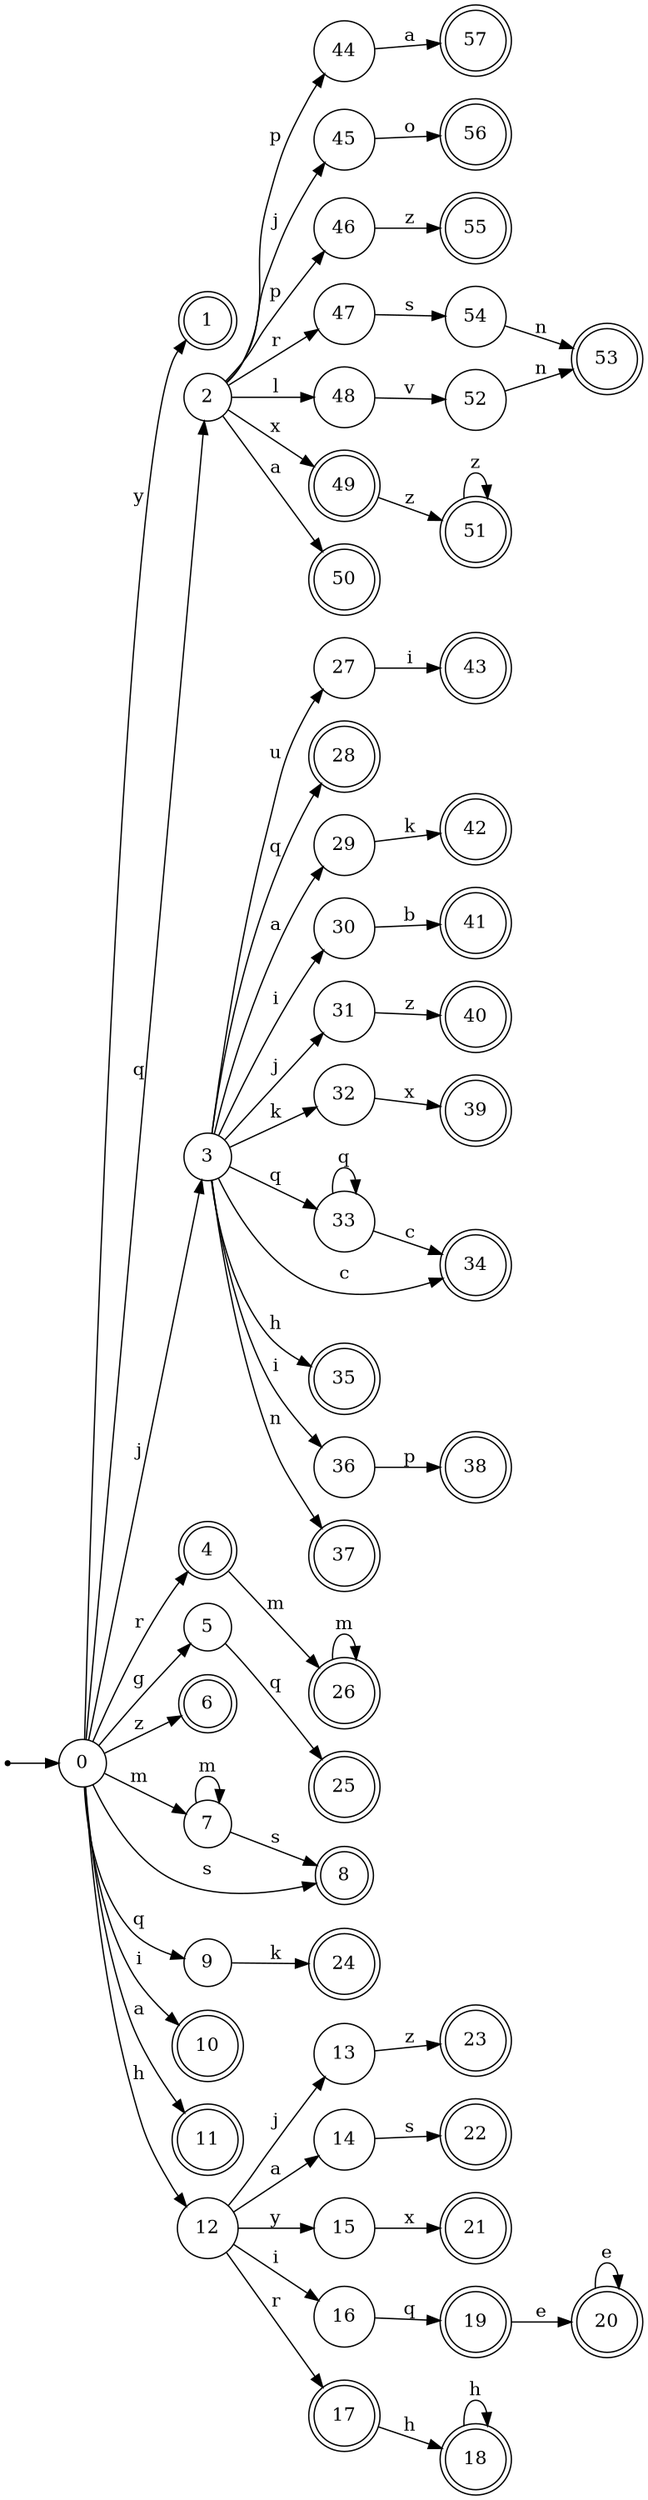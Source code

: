 digraph finite_state_machine {
rankdir=LR;
size="20,20";
node [shape = point]; "dummy0"
node [shape = circle]; "0";
"dummy0" -> "0";
node [shape = doublecircle]; "1";node [shape = circle]; "2";
node [shape = circle]; "3";
node [shape = doublecircle]; "4";node [shape = circle]; "5";
node [shape = doublecircle]; "6";node [shape = circle]; "7";
node [shape = doublecircle]; "8";node [shape = circle]; "9";
node [shape = doublecircle]; "10";node [shape = doublecircle]; "11";node [shape = circle]; "12";
node [shape = circle]; "13";
node [shape = circle]; "14";
node [shape = circle]; "15";
node [shape = circle]; "16";
node [shape = doublecircle]; "17";node [shape = doublecircle]; "18";node [shape = doublecircle]; "19";node [shape = doublecircle]; "20";node [shape = doublecircle]; "21";node [shape = doublecircle]; "22";node [shape = doublecircle]; "23";node [shape = doublecircle]; "24";node [shape = doublecircle]; "25";node [shape = doublecircle]; "26";node [shape = circle]; "27";
node [shape = doublecircle]; "28";node [shape = circle]; "29";
node [shape = circle]; "30";
node [shape = circle]; "31";
node [shape = circle]; "32";
node [shape = circle]; "33";
node [shape = doublecircle]; "34";node [shape = doublecircle]; "35";node [shape = circle]; "36";
node [shape = doublecircle]; "37";node [shape = doublecircle]; "38";node [shape = doublecircle]; "39";node [shape = doublecircle]; "40";node [shape = doublecircle]; "41";node [shape = doublecircle]; "42";node [shape = doublecircle]; "43";node [shape = circle]; "44";
node [shape = circle]; "45";
node [shape = circle]; "46";
node [shape = circle]; "47";
node [shape = circle]; "48";
node [shape = doublecircle]; "49";node [shape = doublecircle]; "50";node [shape = doublecircle]; "51";node [shape = circle]; "52";
node [shape = doublecircle]; "53";node [shape = circle]; "54";
node [shape = doublecircle]; "55";node [shape = doublecircle]; "56";node [shape = doublecircle]; "57";"0" -> "1" [label = "y"];
 "0" -> "9" [label = "q"];
 "0" -> "2" [label = "q"];
 "0" -> "3" [label = "j"];
 "0" -> "4" [label = "r"];
 "0" -> "5" [label = "g"];
 "0" -> "6" [label = "z"];
 "0" -> "7" [label = "m"];
 "0" -> "8" [label = "s"];
 "0" -> "10" [label = "i"];
 "0" -> "11" [label = "a"];
 "0" -> "12" [label = "h"];
 "12" -> "13" [label = "j"];
 "12" -> "14" [label = "a"];
 "12" -> "15" [label = "y"];
 "12" -> "16" [label = "i"];
 "12" -> "17" [label = "r"];
 "17" -> "18" [label = "h"];
 "18" -> "18" [label = "h"];
 "16" -> "19" [label = "q"];
 "19" -> "20" [label = "e"];
 "20" -> "20" [label = "e"];
 "15" -> "21" [label = "x"];
 "14" -> "22" [label = "s"];
 "13" -> "23" [label = "z"];
 "9" -> "24" [label = "k"];
 "7" -> "7" [label = "m"];
 "7" -> "8" [label = "s"];
 "5" -> "25" [label = "q"];
 "4" -> "26" [label = "m"];
 "26" -> "26" [label = "m"];
 "3" -> "27" [label = "u"];
 "3" -> "33" [label = "q"];
 "3" -> "28" [label = "q"];
 "3" -> "29" [label = "a"];
 "3" -> "36" [label = "i"];
 "3" -> "30" [label = "i"];
 "3" -> "31" [label = "j"];
 "3" -> "32" [label = "k"];
 "3" -> "34" [label = "c"];
 "3" -> "35" [label = "h"];
 "3" -> "37" [label = "n"];
 "36" -> "38" [label = "p"];
 "33" -> "33" [label = "q"];
 "33" -> "34" [label = "c"];
 "32" -> "39" [label = "x"];
 "31" -> "40" [label = "z"];
 "30" -> "41" [label = "b"];
 "29" -> "42" [label = "k"];
 "27" -> "43" [label = "i"];
 "2" -> "44" [label = "p"];
 "2" -> "46" [label = "p"];
 "2" -> "45" [label = "j"];
 "2" -> "47" [label = "r"];
 "2" -> "48" [label = "l"];
 "2" -> "49" [label = "x"];
 "2" -> "50" [label = "a"];
 "49" -> "51" [label = "z"];
 "51" -> "51" [label = "z"];
 "48" -> "52" [label = "v"];
 "52" -> "53" [label = "n"];
 "47" -> "54" [label = "s"];
 "54" -> "53" [label = "n"];
 "46" -> "55" [label = "z"];
 "45" -> "56" [label = "o"];
 "44" -> "57" [label = "a"];
 }
